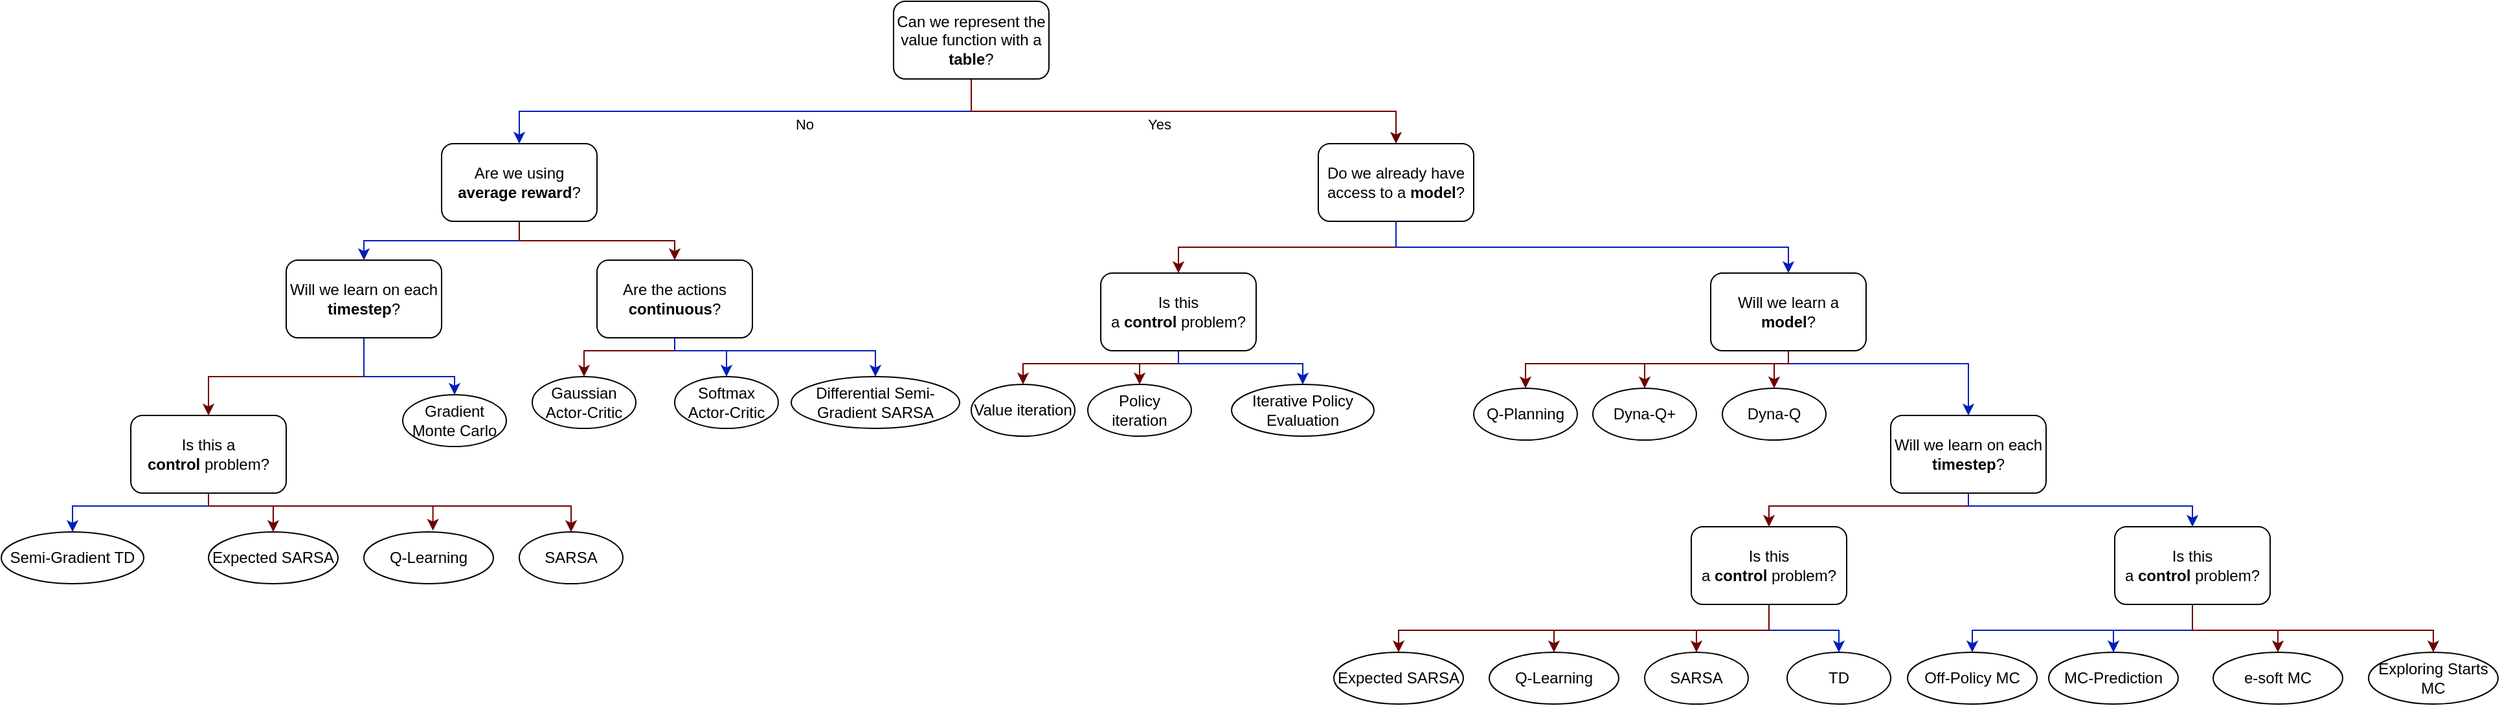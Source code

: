 <mxfile version="22.0.2" type="device">
  <diagram name="Página-1" id="28oU_H5fdtfmxjtYI8Lz">
    <mxGraphModel dx="2390" dy="1473" grid="1" gridSize="10" guides="1" tooltips="1" connect="1" arrows="1" fold="1" page="1" pageScale="1" pageWidth="2336" pageHeight="1654" math="1" shadow="0">
      <root>
        <mxCell id="0" />
        <mxCell id="1" parent="0" />
        <mxCell id="AuHr6-ky8YKN989oaXza-4" value="" style="edgeStyle=orthogonalEdgeStyle;rounded=0;orthogonalLoop=1;jettySize=auto;html=1;fillColor=#0050ef;strokeColor=#001DBC;exitX=0.5;exitY=1;exitDx=0;exitDy=0;" edge="1" parent="1" source="AuHr6-ky8YKN989oaXza-1" target="AuHr6-ky8YKN989oaXza-3">
          <mxGeometry relative="1" as="geometry" />
        </mxCell>
        <mxCell id="AuHr6-ky8YKN989oaXza-11" value="No" style="edgeLabel;html=1;align=center;verticalAlign=middle;resizable=0;points=[];" vertex="1" connectable="0" parent="AuHr6-ky8YKN989oaXza-4">
          <mxGeometry x="-0.274" y="2" relative="1" as="geometry">
            <mxPoint x="-9" y="8" as="offset" />
          </mxGeometry>
        </mxCell>
        <mxCell id="AuHr6-ky8YKN989oaXza-15" value="" style="edgeStyle=orthogonalEdgeStyle;rounded=0;orthogonalLoop=1;jettySize=auto;html=1;entryX=0.5;entryY=0;entryDx=0;entryDy=0;exitX=0.5;exitY=1;exitDx=0;exitDy=0;fillColor=#a20025;strokeColor=#6F0000;" edge="1" parent="1" source="AuHr6-ky8YKN989oaXza-1" target="AuHr6-ky8YKN989oaXza-14">
          <mxGeometry relative="1" as="geometry" />
        </mxCell>
        <mxCell id="AuHr6-ky8YKN989oaXza-16" value="Yes" style="edgeLabel;html=1;align=center;verticalAlign=middle;resizable=0;points=[];" vertex="1" connectable="0" parent="AuHr6-ky8YKN989oaXza-15">
          <mxGeometry x="0.003" y="-1" relative="1" as="geometry">
            <mxPoint x="-20" y="9" as="offset" />
          </mxGeometry>
        </mxCell>
        <mxCell id="AuHr6-ky8YKN989oaXza-1" value="Can we represent the value function with a &lt;b&gt;table&lt;/b&gt;?" style="rounded=1;whiteSpace=wrap;html=1;" vertex="1" parent="1">
          <mxGeometry x="939" y="80" width="120" height="60" as="geometry" />
        </mxCell>
        <mxCell id="AuHr6-ky8YKN989oaXza-8" value="" style="edgeStyle=elbowEdgeStyle;rounded=0;orthogonalLoop=1;jettySize=auto;html=1;fillColor=#0050ef;strokeColor=#001DBC;" edge="1" parent="1" source="AuHr6-ky8YKN989oaXza-3" target="AuHr6-ky8YKN989oaXza-7">
          <mxGeometry relative="1" as="geometry" />
        </mxCell>
        <mxCell id="AuHr6-ky8YKN989oaXza-10" value="" style="edgeStyle=elbowEdgeStyle;rounded=0;orthogonalLoop=1;jettySize=auto;html=1;fillColor=#a20025;strokeColor=#6F0000;" edge="1" parent="1" source="AuHr6-ky8YKN989oaXza-3" target="AuHr6-ky8YKN989oaXza-9">
          <mxGeometry relative="1" as="geometry" />
        </mxCell>
        <mxCell id="AuHr6-ky8YKN989oaXza-3" value="Are we using &lt;b&gt;average reward&lt;/b&gt;?" style="whiteSpace=wrap;html=1;rounded=1;" vertex="1" parent="1">
          <mxGeometry x="590" y="190" width="120" height="60" as="geometry" />
        </mxCell>
        <mxCell id="AuHr6-ky8YKN989oaXza-27" value="" style="edgeStyle=orthogonalEdgeStyle;rounded=0;orthogonalLoop=1;jettySize=auto;html=1;exitX=0.5;exitY=1;exitDx=0;exitDy=0;fillColor=#a20025;strokeColor=#6F0000;" edge="1" parent="1" source="AuHr6-ky8YKN989oaXza-7" target="AuHr6-ky8YKN989oaXza-26">
          <mxGeometry relative="1" as="geometry">
            <Array as="points">
              <mxPoint x="530" y="370" />
              <mxPoint x="410" y="370" />
            </Array>
          </mxGeometry>
        </mxCell>
        <mxCell id="AuHr6-ky8YKN989oaXza-32" style="edgeStyle=orthogonalEdgeStyle;rounded=0;orthogonalLoop=1;jettySize=auto;html=1;entryX=0.5;entryY=0;entryDx=0;entryDy=0;fillColor=#0050ef;strokeColor=#001DBC;" edge="1" parent="1" source="AuHr6-ky8YKN989oaXza-7" target="AuHr6-ky8YKN989oaXza-20">
          <mxGeometry relative="1" as="geometry">
            <Array as="points">
              <mxPoint x="530" y="370" />
              <mxPoint x="600" y="370" />
            </Array>
          </mxGeometry>
        </mxCell>
        <mxCell id="AuHr6-ky8YKN989oaXza-7" value="Will we learn on each &lt;b&gt;timestep&lt;/b&gt;?" style="whiteSpace=wrap;html=1;rounded=1;" vertex="1" parent="1">
          <mxGeometry x="470" y="280" width="120" height="60" as="geometry" />
        </mxCell>
        <mxCell id="AuHr6-ky8YKN989oaXza-43" style="edgeStyle=orthogonalEdgeStyle;rounded=0;orthogonalLoop=1;jettySize=auto;html=1;entryX=0.5;entryY=0;entryDx=0;entryDy=0;fillColor=#a20025;strokeColor=#6F0000;" edge="1" parent="1" source="AuHr6-ky8YKN989oaXza-9" target="AuHr6-ky8YKN989oaXza-17">
          <mxGeometry relative="1" as="geometry">
            <Array as="points">
              <mxPoint x="770" y="350" />
              <mxPoint x="700" y="350" />
            </Array>
          </mxGeometry>
        </mxCell>
        <mxCell id="AuHr6-ky8YKN989oaXza-9" value="Are the actions &lt;b&gt;continuous&lt;/b&gt;?" style="whiteSpace=wrap;html=1;rounded=1;" vertex="1" parent="1">
          <mxGeometry x="710" y="280" width="120" height="60" as="geometry" />
        </mxCell>
        <mxCell id="AuHr6-ky8YKN989oaXza-47" value="" style="edgeStyle=orthogonalEdgeStyle;rounded=0;orthogonalLoop=1;jettySize=auto;html=1;exitX=0.5;exitY=1;exitDx=0;exitDy=0;fillColor=#a20025;strokeColor=#6F0000;" edge="1" parent="1" source="AuHr6-ky8YKN989oaXza-14" target="AuHr6-ky8YKN989oaXza-46">
          <mxGeometry relative="1" as="geometry" />
        </mxCell>
        <mxCell id="AuHr6-ky8YKN989oaXza-50" style="edgeStyle=orthogonalEdgeStyle;rounded=0;orthogonalLoop=1;jettySize=auto;html=1;exitX=0.5;exitY=1;exitDx=0;exitDy=0;entryX=0.5;entryY=0;entryDx=0;entryDy=0;fillColor=#0050ef;strokeColor=#001DBC;" edge="1" parent="1" source="AuHr6-ky8YKN989oaXza-14" target="AuHr6-ky8YKN989oaXza-49">
          <mxGeometry relative="1" as="geometry">
            <Array as="points">
              <mxPoint x="1327" y="270" />
              <mxPoint x="1630" y="270" />
            </Array>
          </mxGeometry>
        </mxCell>
        <mxCell id="AuHr6-ky8YKN989oaXza-14" value="Do we already have access to a &lt;b&gt;model&lt;/b&gt;?" style="whiteSpace=wrap;html=1;rounded=1;" vertex="1" parent="1">
          <mxGeometry x="1267" y="190" width="120" height="60" as="geometry" />
        </mxCell>
        <mxCell id="AuHr6-ky8YKN989oaXza-17" value="Gaussian Actor-Critic" style="ellipse;whiteSpace=wrap;html=1;" vertex="1" parent="1">
          <mxGeometry x="660" y="370" width="80" height="40" as="geometry" />
        </mxCell>
        <mxCell id="AuHr6-ky8YKN989oaXza-18" value="Softmax Actor-Critic" style="ellipse;whiteSpace=wrap;html=1;" vertex="1" parent="1">
          <mxGeometry x="770" y="370" width="80" height="40" as="geometry" />
        </mxCell>
        <mxCell id="AuHr6-ky8YKN989oaXza-19" value="Differential Semi-Gradient SARSA" style="ellipse;whiteSpace=wrap;html=1;" vertex="1" parent="1">
          <mxGeometry x="860" y="370" width="130" height="40" as="geometry" />
        </mxCell>
        <mxCell id="AuHr6-ky8YKN989oaXza-20" value="Gradient Monte Carlo" style="ellipse;whiteSpace=wrap;html=1;" vertex="1" parent="1">
          <mxGeometry x="560" y="384" width="80" height="40" as="geometry" />
        </mxCell>
        <mxCell id="AuHr6-ky8YKN989oaXza-38" style="edgeStyle=orthogonalEdgeStyle;rounded=0;orthogonalLoop=1;jettySize=auto;html=1;entryX=0.5;entryY=0;entryDx=0;entryDy=0;fillColor=#0050ef;strokeColor=#001DBC;" edge="1" parent="1" source="AuHr6-ky8YKN989oaXza-26" target="AuHr6-ky8YKN989oaXza-34">
          <mxGeometry relative="1" as="geometry">
            <Array as="points">
              <mxPoint x="410" y="470" />
              <mxPoint x="305" y="470" />
            </Array>
          </mxGeometry>
        </mxCell>
        <mxCell id="AuHr6-ky8YKN989oaXza-40" style="edgeStyle=orthogonalEdgeStyle;rounded=0;orthogonalLoop=1;jettySize=auto;html=1;exitX=0.5;exitY=1;exitDx=0;exitDy=0;entryX=0.5;entryY=0;entryDx=0;entryDy=0;fillColor=#a20025;strokeColor=#6F0000;" edge="1" parent="1" source="AuHr6-ky8YKN989oaXza-26" target="AuHr6-ky8YKN989oaXza-35">
          <mxGeometry relative="1" as="geometry">
            <Array as="points">
              <mxPoint x="410" y="470" />
              <mxPoint x="460" y="470" />
            </Array>
          </mxGeometry>
        </mxCell>
        <mxCell id="AuHr6-ky8YKN989oaXza-42" style="edgeStyle=orthogonalEdgeStyle;rounded=0;orthogonalLoop=1;jettySize=auto;html=1;exitX=0.5;exitY=1;exitDx=0;exitDy=0;entryX=0.5;entryY=0;entryDx=0;entryDy=0;fillColor=#a20025;strokeColor=#6F0000;" edge="1" parent="1" source="AuHr6-ky8YKN989oaXza-26" target="AuHr6-ky8YKN989oaXza-37">
          <mxGeometry relative="1" as="geometry">
            <Array as="points">
              <mxPoint x="410" y="470" />
              <mxPoint x="690" y="470" />
            </Array>
          </mxGeometry>
        </mxCell>
        <mxCell id="AuHr6-ky8YKN989oaXza-26" value="Is this a &lt;b&gt;control&lt;/b&gt;&amp;nbsp;problem?" style="whiteSpace=wrap;html=1;rounded=1;" vertex="1" parent="1">
          <mxGeometry x="350" y="400" width="120" height="60" as="geometry" />
        </mxCell>
        <mxCell id="AuHr6-ky8YKN989oaXza-34" value="Semi-Gradient TD" style="ellipse;whiteSpace=wrap;html=1;" vertex="1" parent="1">
          <mxGeometry x="250" y="490" width="110" height="40" as="geometry" />
        </mxCell>
        <mxCell id="AuHr6-ky8YKN989oaXza-35" value="Expected SARSA" style="ellipse;whiteSpace=wrap;html=1;" vertex="1" parent="1">
          <mxGeometry x="410" y="490" width="100" height="40" as="geometry" />
        </mxCell>
        <mxCell id="AuHr6-ky8YKN989oaXza-36" value="Q-Learning" style="ellipse;whiteSpace=wrap;html=1;" vertex="1" parent="1">
          <mxGeometry x="530" y="490" width="100" height="40" as="geometry" />
        </mxCell>
        <mxCell id="AuHr6-ky8YKN989oaXza-37" value="SARSA" style="ellipse;whiteSpace=wrap;html=1;" vertex="1" parent="1">
          <mxGeometry x="650" y="490" width="80" height="40" as="geometry" />
        </mxCell>
        <mxCell id="AuHr6-ky8YKN989oaXza-41" style="edgeStyle=orthogonalEdgeStyle;rounded=0;orthogonalLoop=1;jettySize=auto;html=1;exitX=0.5;exitY=1;exitDx=0;exitDy=0;entryX=0.533;entryY=-0.025;entryDx=0;entryDy=0;entryPerimeter=0;fillColor=#a20025;strokeColor=#6F0000;" edge="1" parent="1" source="AuHr6-ky8YKN989oaXza-26" target="AuHr6-ky8YKN989oaXza-36">
          <mxGeometry relative="1" as="geometry">
            <Array as="points">
              <mxPoint x="410" y="470" />
              <mxPoint x="583" y="470" />
            </Array>
          </mxGeometry>
        </mxCell>
        <mxCell id="AuHr6-ky8YKN989oaXza-44" style="edgeStyle=orthogonalEdgeStyle;rounded=0;orthogonalLoop=1;jettySize=auto;html=1;entryX=0.5;entryY=0;entryDx=0;entryDy=0;exitX=0.5;exitY=1;exitDx=0;exitDy=0;fillColor=#0050ef;strokeColor=#001DBC;" edge="1" parent="1" source="AuHr6-ky8YKN989oaXza-9" target="AuHr6-ky8YKN989oaXza-18">
          <mxGeometry relative="1" as="geometry">
            <mxPoint x="780" y="350" as="sourcePoint" />
            <mxPoint x="710" y="380" as="targetPoint" />
            <Array as="points">
              <mxPoint x="770" y="350" />
              <mxPoint x="810" y="350" />
            </Array>
          </mxGeometry>
        </mxCell>
        <mxCell id="AuHr6-ky8YKN989oaXza-45" style="edgeStyle=orthogonalEdgeStyle;rounded=0;orthogonalLoop=1;jettySize=auto;html=1;entryX=0.5;entryY=0;entryDx=0;entryDy=0;exitX=0.5;exitY=1;exitDx=0;exitDy=0;fillColor=#0050ef;strokeColor=#001DBC;" edge="1" parent="1" source="AuHr6-ky8YKN989oaXza-9" target="AuHr6-ky8YKN989oaXza-19">
          <mxGeometry relative="1" as="geometry">
            <mxPoint x="850" y="340" as="sourcePoint" />
            <mxPoint x="890" y="370" as="targetPoint" />
            <Array as="points">
              <mxPoint x="770" y="350" />
              <mxPoint x="925" y="350" />
            </Array>
          </mxGeometry>
        </mxCell>
        <mxCell id="AuHr6-ky8YKN989oaXza-74" style="edgeStyle=orthogonalEdgeStyle;rounded=0;orthogonalLoop=1;jettySize=auto;html=1;entryX=0.5;entryY=0;entryDx=0;entryDy=0;fillColor=#a20025;strokeColor=#6F0000;" edge="1" parent="1" source="AuHr6-ky8YKN989oaXza-46" target="AuHr6-ky8YKN989oaXza-51">
          <mxGeometry relative="1" as="geometry">
            <Array as="points">
              <mxPoint x="1159" y="360" />
              <mxPoint x="1039" y="360" />
            </Array>
          </mxGeometry>
        </mxCell>
        <mxCell id="AuHr6-ky8YKN989oaXza-75" style="edgeStyle=orthogonalEdgeStyle;rounded=0;orthogonalLoop=1;jettySize=auto;html=1;entryX=0.5;entryY=0;entryDx=0;entryDy=0;fillColor=#a20025;strokeColor=#6F0000;" edge="1" parent="1" source="AuHr6-ky8YKN989oaXza-46" target="AuHr6-ky8YKN989oaXza-52">
          <mxGeometry relative="1" as="geometry">
            <Array as="points">
              <mxPoint x="1159" y="360" />
              <mxPoint x="1129" y="360" />
            </Array>
          </mxGeometry>
        </mxCell>
        <mxCell id="AuHr6-ky8YKN989oaXza-76" style="edgeStyle=orthogonalEdgeStyle;rounded=0;orthogonalLoop=1;jettySize=auto;html=1;exitX=0.5;exitY=1;exitDx=0;exitDy=0;entryX=0.5;entryY=0;entryDx=0;entryDy=0;fillColor=#0050ef;strokeColor=#001DBC;" edge="1" parent="1" source="AuHr6-ky8YKN989oaXza-46" target="AuHr6-ky8YKN989oaXza-53">
          <mxGeometry relative="1" as="geometry">
            <Array as="points">
              <mxPoint x="1159" y="360" />
              <mxPoint x="1255" y="360" />
            </Array>
          </mxGeometry>
        </mxCell>
        <mxCell id="AuHr6-ky8YKN989oaXza-46" value="Is this a&amp;nbsp;&lt;b&gt;control&lt;/b&gt;&amp;nbsp;problem?" style="whiteSpace=wrap;html=1;rounded=1;" vertex="1" parent="1">
          <mxGeometry x="1099" y="290" width="120" height="60" as="geometry" />
        </mxCell>
        <mxCell id="AuHr6-ky8YKN989oaXza-69" style="edgeStyle=orthogonalEdgeStyle;rounded=0;orthogonalLoop=1;jettySize=auto;html=1;exitX=0.5;exitY=1;exitDx=0;exitDy=0;entryX=0.5;entryY=0;entryDx=0;entryDy=0;fillColor=#0050ef;strokeColor=#001DBC;" edge="1" parent="1" source="AuHr6-ky8YKN989oaXza-49" target="AuHr6-ky8YKN989oaXza-57">
          <mxGeometry relative="1" as="geometry">
            <Array as="points">
              <mxPoint x="1630" y="360" />
              <mxPoint x="1769" y="360" />
            </Array>
          </mxGeometry>
        </mxCell>
        <mxCell id="AuHr6-ky8YKN989oaXza-71" style="edgeStyle=orthogonalEdgeStyle;rounded=0;orthogonalLoop=1;jettySize=auto;html=1;exitX=0.5;exitY=1;exitDx=0;exitDy=0;entryX=0.5;entryY=0;entryDx=0;entryDy=0;fillColor=#a20025;strokeColor=#6F0000;" edge="1" parent="1" source="AuHr6-ky8YKN989oaXza-49" target="AuHr6-ky8YKN989oaXza-54">
          <mxGeometry relative="1" as="geometry">
            <Array as="points">
              <mxPoint x="1630" y="360" />
              <mxPoint x="1427" y="360" />
            </Array>
          </mxGeometry>
        </mxCell>
        <mxCell id="AuHr6-ky8YKN989oaXza-72" style="edgeStyle=orthogonalEdgeStyle;rounded=0;orthogonalLoop=1;jettySize=auto;html=1;exitX=0.5;exitY=1;exitDx=0;exitDy=0;entryX=0.5;entryY=0;entryDx=0;entryDy=0;fillColor=#a20025;strokeColor=#6F0000;" edge="1" parent="1" source="AuHr6-ky8YKN989oaXza-49" target="AuHr6-ky8YKN989oaXza-55">
          <mxGeometry relative="1" as="geometry">
            <Array as="points">
              <mxPoint x="1630" y="360" />
              <mxPoint x="1519" y="360" />
            </Array>
          </mxGeometry>
        </mxCell>
        <mxCell id="AuHr6-ky8YKN989oaXza-73" style="edgeStyle=orthogonalEdgeStyle;rounded=0;orthogonalLoop=1;jettySize=auto;html=1;exitX=0.5;exitY=1;exitDx=0;exitDy=0;entryX=0.5;entryY=0;entryDx=0;entryDy=0;fillColor=#a20025;strokeColor=#6F0000;" edge="1" parent="1" source="AuHr6-ky8YKN989oaXza-49" target="AuHr6-ky8YKN989oaXza-56">
          <mxGeometry relative="1" as="geometry">
            <Array as="points">
              <mxPoint x="1630" y="360" />
              <mxPoint x="1619" y="360" />
            </Array>
          </mxGeometry>
        </mxCell>
        <mxCell id="AuHr6-ky8YKN989oaXza-49" value="Will we learn a &lt;b&gt;model&lt;/b&gt;?" style="whiteSpace=wrap;html=1;rounded=1;" vertex="1" parent="1">
          <mxGeometry x="1570" y="290" width="120" height="60" as="geometry" />
        </mxCell>
        <mxCell id="AuHr6-ky8YKN989oaXza-51" value="Value iteration" style="ellipse;whiteSpace=wrap;html=1;" vertex="1" parent="1">
          <mxGeometry x="999" y="376" width="80" height="40" as="geometry" />
        </mxCell>
        <mxCell id="AuHr6-ky8YKN989oaXza-52" value="Policy iteration" style="ellipse;whiteSpace=wrap;html=1;" vertex="1" parent="1">
          <mxGeometry x="1089" y="376" width="80" height="40" as="geometry" />
        </mxCell>
        <mxCell id="AuHr6-ky8YKN989oaXza-53" value="Iterative Policy Evaluation" style="ellipse;whiteSpace=wrap;html=1;" vertex="1" parent="1">
          <mxGeometry x="1200" y="376" width="110" height="40" as="geometry" />
        </mxCell>
        <mxCell id="AuHr6-ky8YKN989oaXza-54" value="Q-Planning" style="ellipse;whiteSpace=wrap;html=1;" vertex="1" parent="1">
          <mxGeometry x="1387" y="379" width="80" height="40" as="geometry" />
        </mxCell>
        <mxCell id="AuHr6-ky8YKN989oaXza-55" value="Dyna-Q+" style="ellipse;whiteSpace=wrap;html=1;" vertex="1" parent="1">
          <mxGeometry x="1479" y="379" width="80" height="40" as="geometry" />
        </mxCell>
        <mxCell id="AuHr6-ky8YKN989oaXza-56" value="Dyna-Q" style="ellipse;whiteSpace=wrap;html=1;" vertex="1" parent="1">
          <mxGeometry x="1579" y="379" width="80" height="40" as="geometry" />
        </mxCell>
        <mxCell id="AuHr6-ky8YKN989oaXza-77" style="edgeStyle=orthogonalEdgeStyle;rounded=0;orthogonalLoop=1;jettySize=auto;html=1;entryX=0.5;entryY=0;entryDx=0;entryDy=0;exitX=0.5;exitY=1;exitDx=0;exitDy=0;fillColor=#a20025;strokeColor=#6F0000;" edge="1" parent="1" source="AuHr6-ky8YKN989oaXza-57" target="AuHr6-ky8YKN989oaXza-58">
          <mxGeometry relative="1" as="geometry">
            <Array as="points">
              <mxPoint x="1769" y="470" />
              <mxPoint x="1615" y="470" />
            </Array>
          </mxGeometry>
        </mxCell>
        <mxCell id="AuHr6-ky8YKN989oaXza-78" style="edgeStyle=orthogonalEdgeStyle;rounded=0;orthogonalLoop=1;jettySize=auto;html=1;entryX=0.5;entryY=0;entryDx=0;entryDy=0;exitX=0.5;exitY=1;exitDx=0;exitDy=0;fillColor=#0050ef;strokeColor=#001DBC;" edge="1" parent="1" source="AuHr6-ky8YKN989oaXza-57" target="AuHr6-ky8YKN989oaXza-59">
          <mxGeometry relative="1" as="geometry">
            <Array as="points">
              <mxPoint x="1769" y="470" />
              <mxPoint x="1942" y="470" />
            </Array>
          </mxGeometry>
        </mxCell>
        <mxCell id="AuHr6-ky8YKN989oaXza-57" value="Will we learn on each &lt;b&gt;timestep&lt;/b&gt;?" style="whiteSpace=wrap;html=1;rounded=1;" vertex="1" parent="1">
          <mxGeometry x="1709" y="400" width="120" height="60" as="geometry" />
        </mxCell>
        <mxCell id="AuHr6-ky8YKN989oaXza-79" style="edgeStyle=orthogonalEdgeStyle;rounded=0;orthogonalLoop=1;jettySize=auto;html=1;entryX=0.5;entryY=0;entryDx=0;entryDy=0;fillColor=#0050ef;strokeColor=#001DBC;" edge="1" parent="1" source="AuHr6-ky8YKN989oaXza-58" target="AuHr6-ky8YKN989oaXza-63">
          <mxGeometry relative="1" as="geometry" />
        </mxCell>
        <mxCell id="AuHr6-ky8YKN989oaXza-80" style="edgeStyle=orthogonalEdgeStyle;rounded=0;orthogonalLoop=1;jettySize=auto;html=1;entryX=0.5;entryY=0;entryDx=0;entryDy=0;exitX=0.5;exitY=1;exitDx=0;exitDy=0;fillColor=#a20025;strokeColor=#6F0000;" edge="1" parent="1" source="AuHr6-ky8YKN989oaXza-58" target="AuHr6-ky8YKN989oaXza-60">
          <mxGeometry relative="1" as="geometry">
            <Array as="points">
              <mxPoint x="1615" y="566" />
              <mxPoint x="1329" y="566" />
            </Array>
          </mxGeometry>
        </mxCell>
        <mxCell id="AuHr6-ky8YKN989oaXza-81" style="edgeStyle=orthogonalEdgeStyle;rounded=0;orthogonalLoop=1;jettySize=auto;html=1;entryX=0.5;entryY=0;entryDx=0;entryDy=0;exitX=0.5;exitY=1;exitDx=0;exitDy=0;fillColor=#a20025;strokeColor=#6F0000;" edge="1" parent="1" source="AuHr6-ky8YKN989oaXza-58" target="AuHr6-ky8YKN989oaXza-61">
          <mxGeometry relative="1" as="geometry">
            <Array as="points">
              <mxPoint x="1615" y="566" />
              <mxPoint x="1449" y="566" />
            </Array>
          </mxGeometry>
        </mxCell>
        <mxCell id="AuHr6-ky8YKN989oaXza-82" style="edgeStyle=orthogonalEdgeStyle;rounded=0;orthogonalLoop=1;jettySize=auto;html=1;entryX=0.5;entryY=0;entryDx=0;entryDy=0;fillColor=#a20025;strokeColor=#6F0000;" edge="1" parent="1" source="AuHr6-ky8YKN989oaXza-58" target="AuHr6-ky8YKN989oaXza-62">
          <mxGeometry relative="1" as="geometry" />
        </mxCell>
        <mxCell id="AuHr6-ky8YKN989oaXza-58" value="Is this a&amp;nbsp;&lt;b&gt;control&lt;/b&gt;&amp;nbsp;problem?" style="whiteSpace=wrap;html=1;rounded=1;" vertex="1" parent="1">
          <mxGeometry x="1555" y="486" width="120" height="60" as="geometry" />
        </mxCell>
        <mxCell id="AuHr6-ky8YKN989oaXza-83" style="edgeStyle=orthogonalEdgeStyle;rounded=0;orthogonalLoop=1;jettySize=auto;html=1;entryX=0.5;entryY=0;entryDx=0;entryDy=0;fillColor=#0050ef;strokeColor=#001DBC;" edge="1" parent="1" source="AuHr6-ky8YKN989oaXza-59" target="AuHr6-ky8YKN989oaXza-66">
          <mxGeometry relative="1" as="geometry" />
        </mxCell>
        <mxCell id="AuHr6-ky8YKN989oaXza-84" style="edgeStyle=orthogonalEdgeStyle;rounded=0;orthogonalLoop=1;jettySize=auto;html=1;entryX=0.5;entryY=0;entryDx=0;entryDy=0;exitX=0.5;exitY=1;exitDx=0;exitDy=0;fillColor=#0050ef;strokeColor=#001DBC;" edge="1" parent="1" source="AuHr6-ky8YKN989oaXza-59" target="AuHr6-ky8YKN989oaXza-65">
          <mxGeometry relative="1" as="geometry">
            <Array as="points">
              <mxPoint x="1942" y="566" />
              <mxPoint x="1772" y="566" />
            </Array>
          </mxGeometry>
        </mxCell>
        <mxCell id="AuHr6-ky8YKN989oaXza-86" style="edgeStyle=orthogonalEdgeStyle;rounded=0;orthogonalLoop=1;jettySize=auto;html=1;entryX=0.5;entryY=0;entryDx=0;entryDy=0;exitX=0.5;exitY=1;exitDx=0;exitDy=0;fillColor=#a20025;strokeColor=#6F0000;" edge="1" parent="1" source="AuHr6-ky8YKN989oaXza-59" target="AuHr6-ky8YKN989oaXza-68">
          <mxGeometry relative="1" as="geometry">
            <Array as="points">
              <mxPoint x="1942" y="566" />
              <mxPoint x="2128" y="566" />
            </Array>
          </mxGeometry>
        </mxCell>
        <mxCell id="AuHr6-ky8YKN989oaXza-87" style="edgeStyle=orthogonalEdgeStyle;rounded=0;orthogonalLoop=1;jettySize=auto;html=1;entryX=0.5;entryY=0;entryDx=0;entryDy=0;fillColor=#a20025;strokeColor=#6F0000;" edge="1" parent="1" source="AuHr6-ky8YKN989oaXza-59" target="AuHr6-ky8YKN989oaXza-67">
          <mxGeometry relative="1" as="geometry" />
        </mxCell>
        <mxCell id="AuHr6-ky8YKN989oaXza-59" value="Is this a&amp;nbsp;&lt;b&gt;control&lt;/b&gt;&amp;nbsp;problem?" style="whiteSpace=wrap;html=1;rounded=1;" vertex="1" parent="1">
          <mxGeometry x="1882" y="486" width="120" height="60" as="geometry" />
        </mxCell>
        <mxCell id="AuHr6-ky8YKN989oaXza-60" value="Expected SARSA" style="ellipse;whiteSpace=wrap;html=1;" vertex="1" parent="1">
          <mxGeometry x="1279" y="583" width="100" height="40" as="geometry" />
        </mxCell>
        <mxCell id="AuHr6-ky8YKN989oaXza-61" value="Q-Learning" style="ellipse;whiteSpace=wrap;html=1;" vertex="1" parent="1">
          <mxGeometry x="1399" y="583" width="100" height="40" as="geometry" />
        </mxCell>
        <mxCell id="AuHr6-ky8YKN989oaXza-62" value="SARSA" style="ellipse;whiteSpace=wrap;html=1;" vertex="1" parent="1">
          <mxGeometry x="1519" y="583" width="80" height="40" as="geometry" />
        </mxCell>
        <mxCell id="AuHr6-ky8YKN989oaXza-63" value="TD" style="ellipse;whiteSpace=wrap;html=1;" vertex="1" parent="1">
          <mxGeometry x="1629" y="583" width="80" height="40" as="geometry" />
        </mxCell>
        <mxCell id="AuHr6-ky8YKN989oaXza-65" value="Off-Policy MC" style="ellipse;whiteSpace=wrap;html=1;" vertex="1" parent="1">
          <mxGeometry x="1722" y="583" width="100" height="40" as="geometry" />
        </mxCell>
        <mxCell id="AuHr6-ky8YKN989oaXza-66" value="MC-Prediction" style="ellipse;whiteSpace=wrap;html=1;" vertex="1" parent="1">
          <mxGeometry x="1831" y="583" width="100" height="40" as="geometry" />
        </mxCell>
        <mxCell id="AuHr6-ky8YKN989oaXza-67" value="e-soft MC" style="ellipse;whiteSpace=wrap;html=1;" vertex="1" parent="1">
          <mxGeometry x="1958" y="583" width="100" height="40" as="geometry" />
        </mxCell>
        <mxCell id="AuHr6-ky8YKN989oaXza-68" value="Exploring Starts MC" style="ellipse;whiteSpace=wrap;html=1;" vertex="1" parent="1">
          <mxGeometry x="2078" y="583" width="100" height="40" as="geometry" />
        </mxCell>
      </root>
    </mxGraphModel>
  </diagram>
</mxfile>
